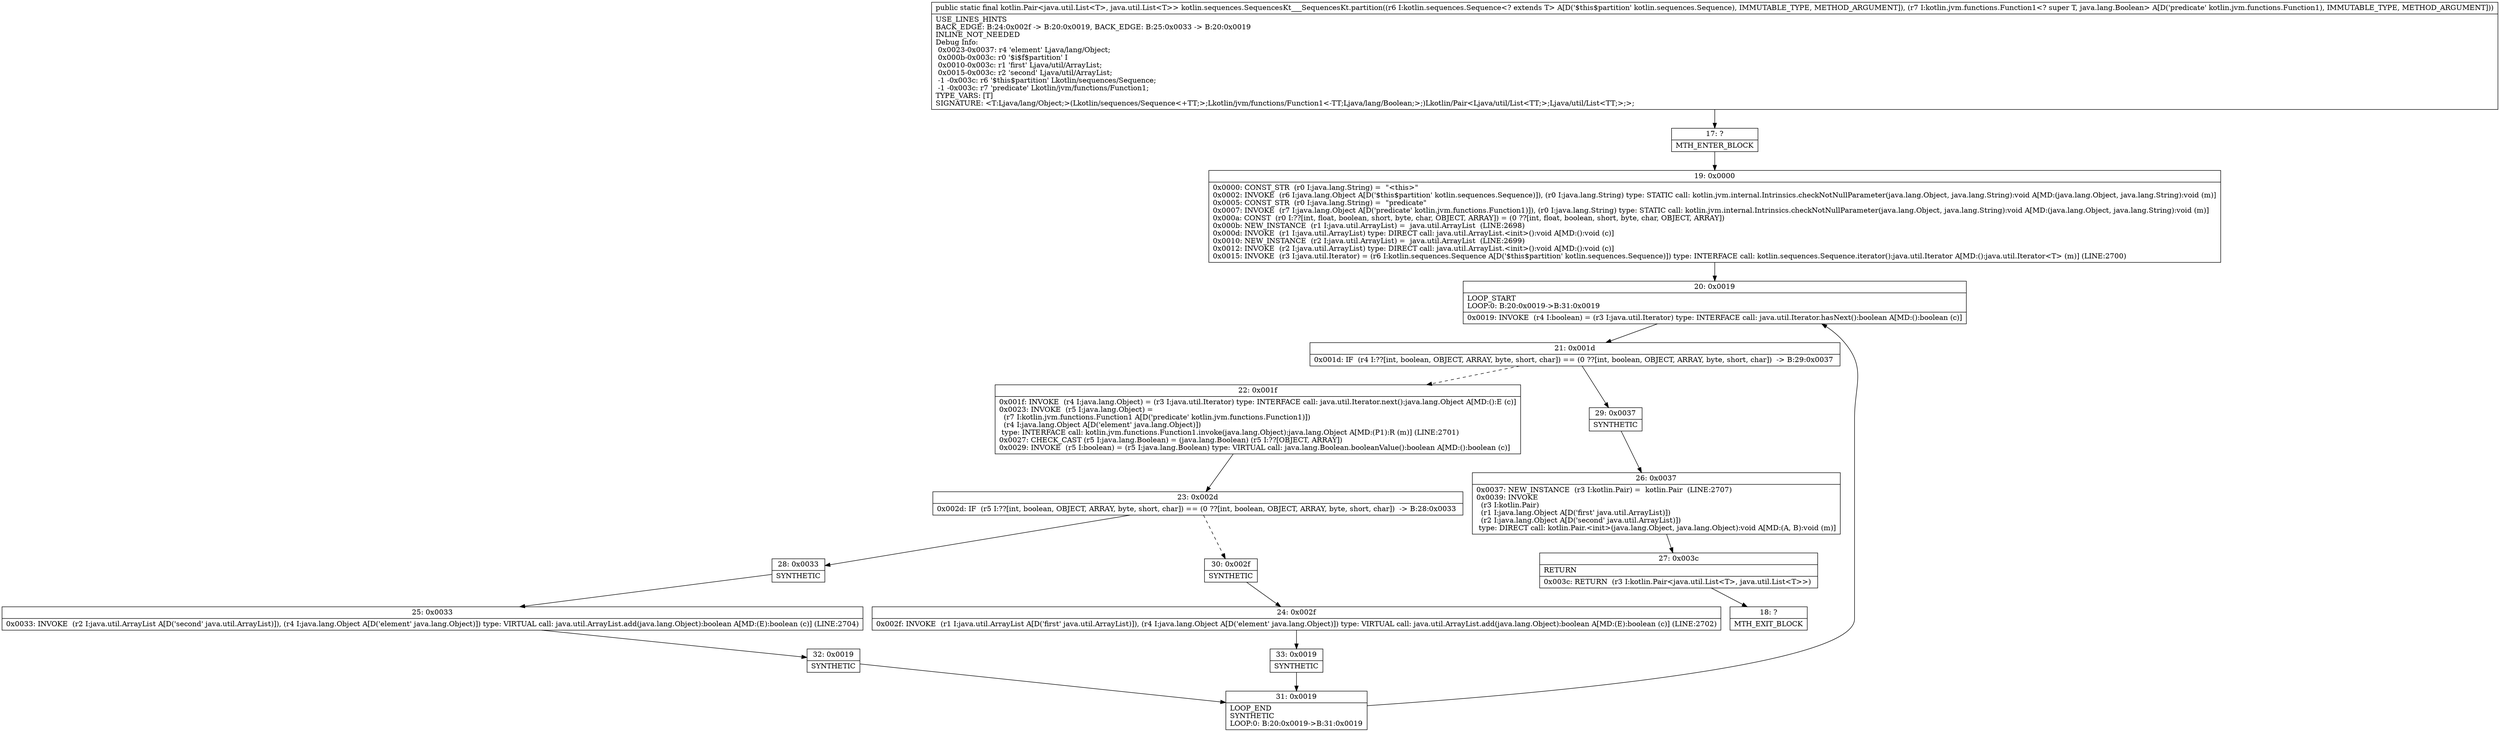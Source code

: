 digraph "CFG forkotlin.sequences.SequencesKt___SequencesKt.partition(Lkotlin\/sequences\/Sequence;Lkotlin\/jvm\/functions\/Function1;)Lkotlin\/Pair;" {
Node_17 [shape=record,label="{17\:\ ?|MTH_ENTER_BLOCK\l}"];
Node_19 [shape=record,label="{19\:\ 0x0000|0x0000: CONST_STR  (r0 I:java.lang.String) =  \"\<this\>\" \l0x0002: INVOKE  (r6 I:java.lang.Object A[D('$this$partition' kotlin.sequences.Sequence)]), (r0 I:java.lang.String) type: STATIC call: kotlin.jvm.internal.Intrinsics.checkNotNullParameter(java.lang.Object, java.lang.String):void A[MD:(java.lang.Object, java.lang.String):void (m)]\l0x0005: CONST_STR  (r0 I:java.lang.String) =  \"predicate\" \l0x0007: INVOKE  (r7 I:java.lang.Object A[D('predicate' kotlin.jvm.functions.Function1)]), (r0 I:java.lang.String) type: STATIC call: kotlin.jvm.internal.Intrinsics.checkNotNullParameter(java.lang.Object, java.lang.String):void A[MD:(java.lang.Object, java.lang.String):void (m)]\l0x000a: CONST  (r0 I:??[int, float, boolean, short, byte, char, OBJECT, ARRAY]) = (0 ??[int, float, boolean, short, byte, char, OBJECT, ARRAY]) \l0x000b: NEW_INSTANCE  (r1 I:java.util.ArrayList) =  java.util.ArrayList  (LINE:2698)\l0x000d: INVOKE  (r1 I:java.util.ArrayList) type: DIRECT call: java.util.ArrayList.\<init\>():void A[MD:():void (c)]\l0x0010: NEW_INSTANCE  (r2 I:java.util.ArrayList) =  java.util.ArrayList  (LINE:2699)\l0x0012: INVOKE  (r2 I:java.util.ArrayList) type: DIRECT call: java.util.ArrayList.\<init\>():void A[MD:():void (c)]\l0x0015: INVOKE  (r3 I:java.util.Iterator) = (r6 I:kotlin.sequences.Sequence A[D('$this$partition' kotlin.sequences.Sequence)]) type: INTERFACE call: kotlin.sequences.Sequence.iterator():java.util.Iterator A[MD:():java.util.Iterator\<T\> (m)] (LINE:2700)\l}"];
Node_20 [shape=record,label="{20\:\ 0x0019|LOOP_START\lLOOP:0: B:20:0x0019\-\>B:31:0x0019\l|0x0019: INVOKE  (r4 I:boolean) = (r3 I:java.util.Iterator) type: INTERFACE call: java.util.Iterator.hasNext():boolean A[MD:():boolean (c)]\l}"];
Node_21 [shape=record,label="{21\:\ 0x001d|0x001d: IF  (r4 I:??[int, boolean, OBJECT, ARRAY, byte, short, char]) == (0 ??[int, boolean, OBJECT, ARRAY, byte, short, char])  \-\> B:29:0x0037 \l}"];
Node_22 [shape=record,label="{22\:\ 0x001f|0x001f: INVOKE  (r4 I:java.lang.Object) = (r3 I:java.util.Iterator) type: INTERFACE call: java.util.Iterator.next():java.lang.Object A[MD:():E (c)]\l0x0023: INVOKE  (r5 I:java.lang.Object) = \l  (r7 I:kotlin.jvm.functions.Function1 A[D('predicate' kotlin.jvm.functions.Function1)])\l  (r4 I:java.lang.Object A[D('element' java.lang.Object)])\l type: INTERFACE call: kotlin.jvm.functions.Function1.invoke(java.lang.Object):java.lang.Object A[MD:(P1):R (m)] (LINE:2701)\l0x0027: CHECK_CAST (r5 I:java.lang.Boolean) = (java.lang.Boolean) (r5 I:??[OBJECT, ARRAY]) \l0x0029: INVOKE  (r5 I:boolean) = (r5 I:java.lang.Boolean) type: VIRTUAL call: java.lang.Boolean.booleanValue():boolean A[MD:():boolean (c)]\l}"];
Node_23 [shape=record,label="{23\:\ 0x002d|0x002d: IF  (r5 I:??[int, boolean, OBJECT, ARRAY, byte, short, char]) == (0 ??[int, boolean, OBJECT, ARRAY, byte, short, char])  \-\> B:28:0x0033 \l}"];
Node_28 [shape=record,label="{28\:\ 0x0033|SYNTHETIC\l}"];
Node_25 [shape=record,label="{25\:\ 0x0033|0x0033: INVOKE  (r2 I:java.util.ArrayList A[D('second' java.util.ArrayList)]), (r4 I:java.lang.Object A[D('element' java.lang.Object)]) type: VIRTUAL call: java.util.ArrayList.add(java.lang.Object):boolean A[MD:(E):boolean (c)] (LINE:2704)\l}"];
Node_32 [shape=record,label="{32\:\ 0x0019|SYNTHETIC\l}"];
Node_31 [shape=record,label="{31\:\ 0x0019|LOOP_END\lSYNTHETIC\lLOOP:0: B:20:0x0019\-\>B:31:0x0019\l}"];
Node_30 [shape=record,label="{30\:\ 0x002f|SYNTHETIC\l}"];
Node_24 [shape=record,label="{24\:\ 0x002f|0x002f: INVOKE  (r1 I:java.util.ArrayList A[D('first' java.util.ArrayList)]), (r4 I:java.lang.Object A[D('element' java.lang.Object)]) type: VIRTUAL call: java.util.ArrayList.add(java.lang.Object):boolean A[MD:(E):boolean (c)] (LINE:2702)\l}"];
Node_33 [shape=record,label="{33\:\ 0x0019|SYNTHETIC\l}"];
Node_29 [shape=record,label="{29\:\ 0x0037|SYNTHETIC\l}"];
Node_26 [shape=record,label="{26\:\ 0x0037|0x0037: NEW_INSTANCE  (r3 I:kotlin.Pair) =  kotlin.Pair  (LINE:2707)\l0x0039: INVOKE  \l  (r3 I:kotlin.Pair)\l  (r1 I:java.lang.Object A[D('first' java.util.ArrayList)])\l  (r2 I:java.lang.Object A[D('second' java.util.ArrayList)])\l type: DIRECT call: kotlin.Pair.\<init\>(java.lang.Object, java.lang.Object):void A[MD:(A, B):void (m)]\l}"];
Node_27 [shape=record,label="{27\:\ 0x003c|RETURN\l|0x003c: RETURN  (r3 I:kotlin.Pair\<java.util.List\<T\>, java.util.List\<T\>\>) \l}"];
Node_18 [shape=record,label="{18\:\ ?|MTH_EXIT_BLOCK\l}"];
MethodNode[shape=record,label="{public static final kotlin.Pair\<java.util.List\<T\>, java.util.List\<T\>\> kotlin.sequences.SequencesKt___SequencesKt.partition((r6 I:kotlin.sequences.Sequence\<? extends T\> A[D('$this$partition' kotlin.sequences.Sequence), IMMUTABLE_TYPE, METHOD_ARGUMENT]), (r7 I:kotlin.jvm.functions.Function1\<? super T, java.lang.Boolean\> A[D('predicate' kotlin.jvm.functions.Function1), IMMUTABLE_TYPE, METHOD_ARGUMENT]))  | USE_LINES_HINTS\lBACK_EDGE: B:24:0x002f \-\> B:20:0x0019, BACK_EDGE: B:25:0x0033 \-\> B:20:0x0019\lINLINE_NOT_NEEDED\lDebug Info:\l  0x0023\-0x0037: r4 'element' Ljava\/lang\/Object;\l  0x000b\-0x003c: r0 '$i$f$partition' I\l  0x0010\-0x003c: r1 'first' Ljava\/util\/ArrayList;\l  0x0015\-0x003c: r2 'second' Ljava\/util\/ArrayList;\l  \-1 \-0x003c: r6 '$this$partition' Lkotlin\/sequences\/Sequence;\l  \-1 \-0x003c: r7 'predicate' Lkotlin\/jvm\/functions\/Function1;\lTYPE_VARS: [T]\lSIGNATURE: \<T:Ljava\/lang\/Object;\>(Lkotlin\/sequences\/Sequence\<+TT;\>;Lkotlin\/jvm\/functions\/Function1\<\-TT;Ljava\/lang\/Boolean;\>;)Lkotlin\/Pair\<Ljava\/util\/List\<TT;\>;Ljava\/util\/List\<TT;\>;\>;\l}"];
MethodNode -> Node_17;Node_17 -> Node_19;
Node_19 -> Node_20;
Node_20 -> Node_21;
Node_21 -> Node_22[style=dashed];
Node_21 -> Node_29;
Node_22 -> Node_23;
Node_23 -> Node_28;
Node_23 -> Node_30[style=dashed];
Node_28 -> Node_25;
Node_25 -> Node_32;
Node_32 -> Node_31;
Node_31 -> Node_20;
Node_30 -> Node_24;
Node_24 -> Node_33;
Node_33 -> Node_31;
Node_29 -> Node_26;
Node_26 -> Node_27;
Node_27 -> Node_18;
}

